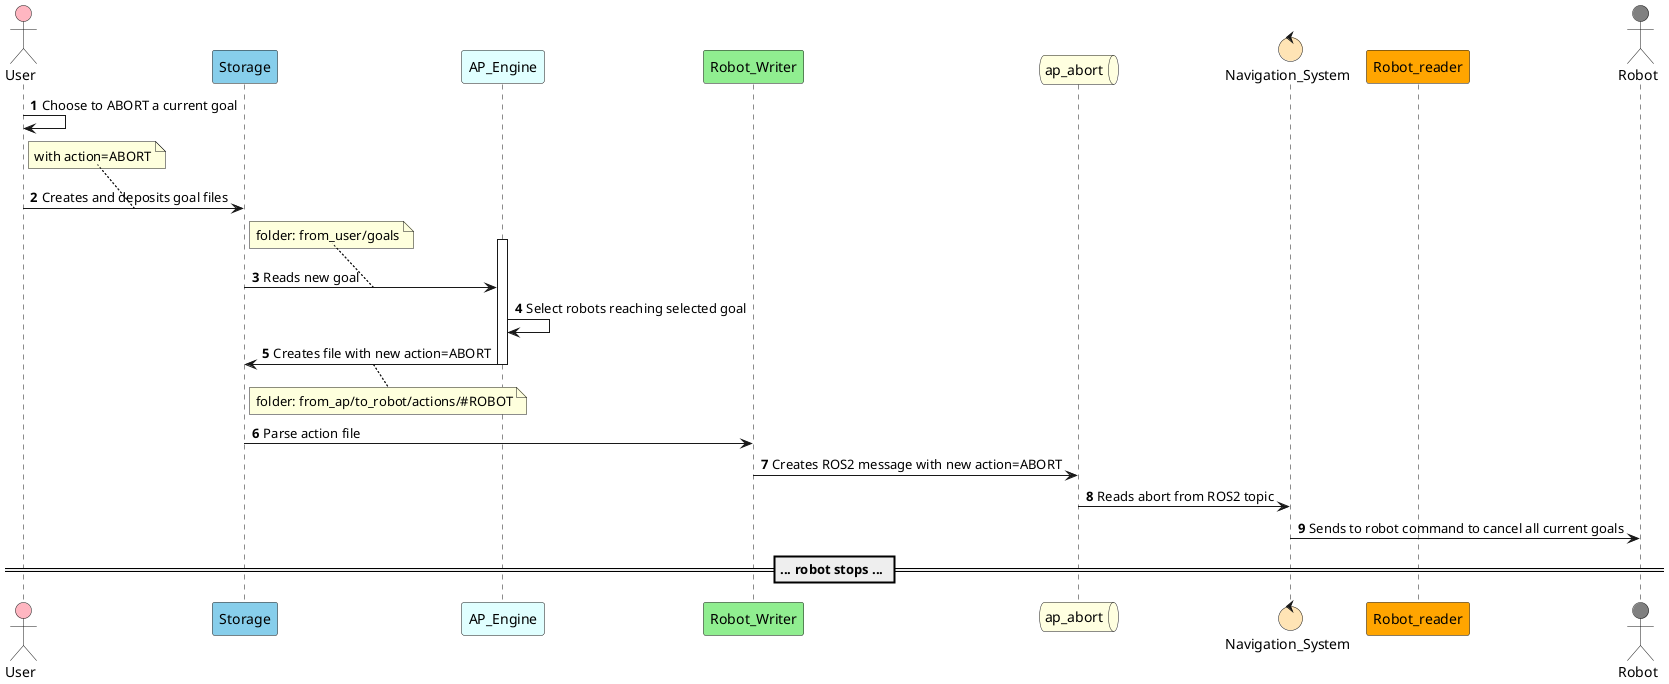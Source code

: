 @startuml
!pragma teoz true
autonumber

actor User as user #LightPink
participant "Storage" as app_storage #SkyBlue
participant AP_Engine as ap_engine #LightCyan
participant Robot_Writer as robot_writer #LightGreen
queue ap_abort as ap_abort #LightYellow
control Navigation_System as navigation_system #Moccasin
participant Robot_reader as robot_reader #Orange
actor Robot as robot #Grey

user -> user: Choose to ABORT a current goal
user -> app_storage: Creates and deposits goal files
note top
    with action=ABORT
end note

app_storage -> ap_engine: Reads new goal
activate ap_engine
    note top
        folder: from_user/goals
    end note
    ap_engine -> ap_engine: Select robots reaching selected goal
    ap_engine -> app_storage: Creates file with new action=ABORT
    note bottom
        folder: from_ap/to_robot/actions/#ROBOT
    end note
deactivate ap_engine

app_storage -> robot_writer: Parse action file
robot_writer -> ap_abort: Creates ROS2 message with new action=ABORT
ap_abort -> navigation_system: Reads abort from ROS2 topic
navigation_system -> robot: Sends to robot command to cancel all current goals

== ... robot stops ... ==

@enduml
